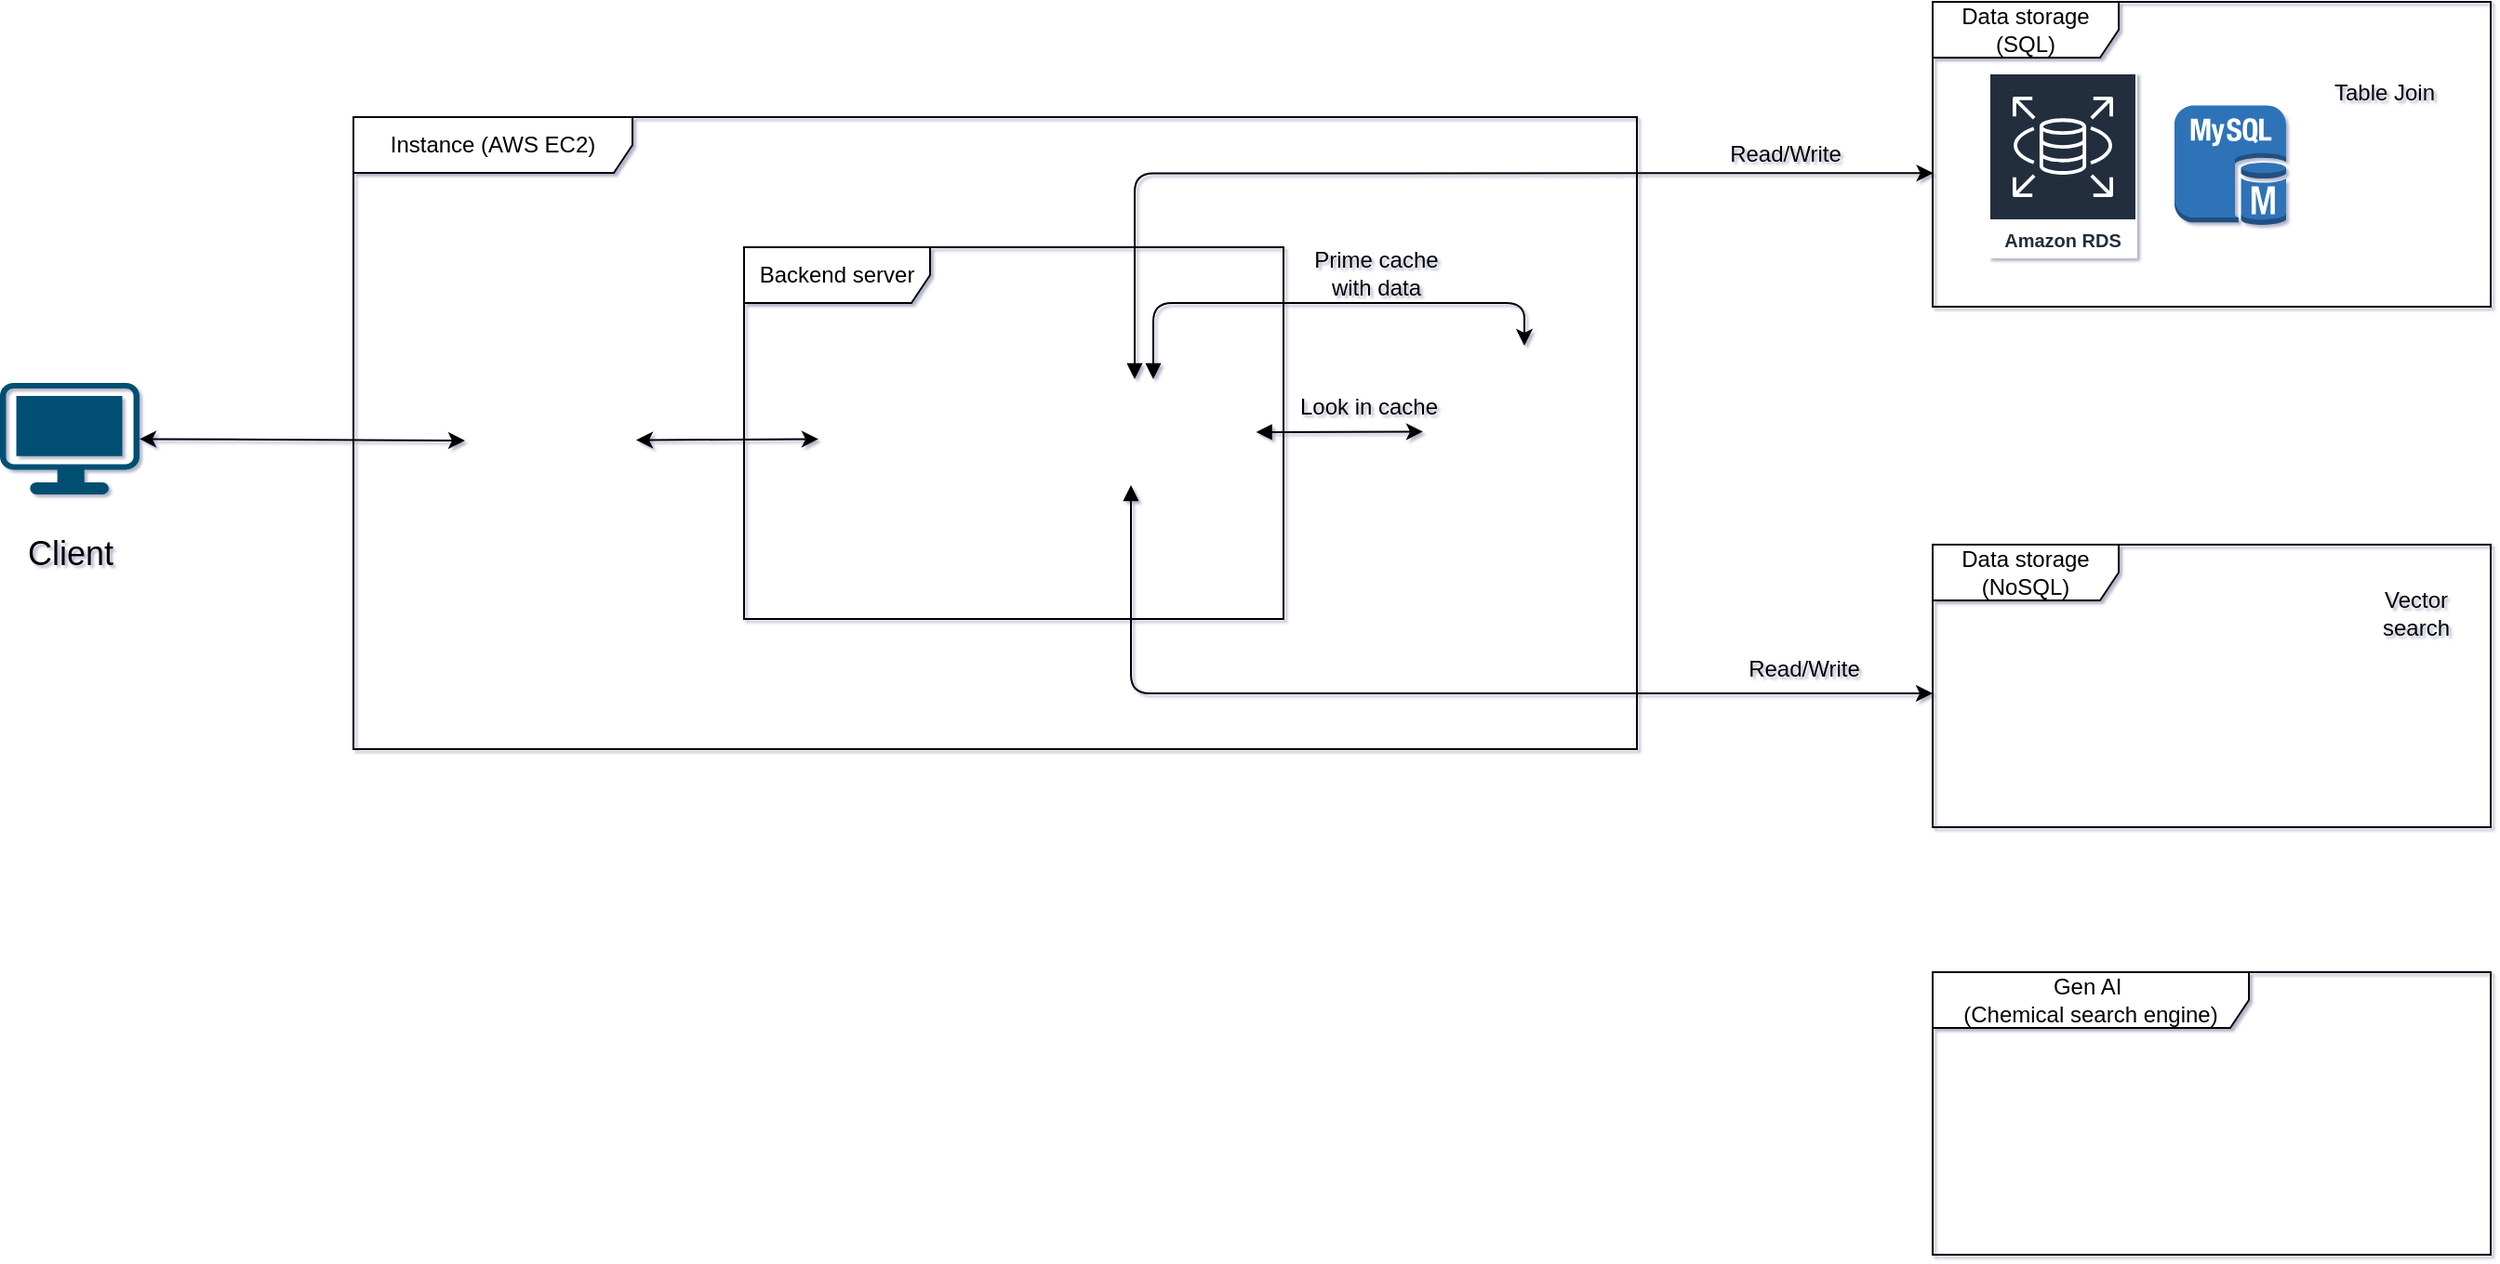 <mxfile><diagram id="1_QiPUggmB7JcabSko4-" name="第1頁"><mxGraphModel dx="2032" dy="1604" grid="1" gridSize="10" guides="1" tooltips="1" connect="1" arrows="1" fold="1" page="1" pageScale="1" pageWidth="850" pageHeight="1100" background="#FFFFFF" math="0" shadow="1"><root><mxCell id="0"/><mxCell id="1" parent="0"/><mxCell id="19" value="Instance (AWS EC2)" style="shape=umlFrame;whiteSpace=wrap;html=1;strokeColor=#000000;fillColor=default;gradientColor=none;width=150;height=30;" parent="1" vertex="1"><mxGeometry x="-70" y="-40" width="690" height="340" as="geometry"/></mxCell><mxCell id="72" style="html=1;entryX=0;entryY=0.5;entryDx=0;entryDy=0;strokeColor=#000000;fontSize=18;fontColor=none;startArrow=classic;startFill=1;" parent="1" source="3" target="64" edge="1"><mxGeometry relative="1" as="geometry"/></mxCell><mxCell id="3" value="" style="points=[[0.03,0.03,0],[0.5,0,0],[0.97,0.03,0],[1,0.4,0],[0.97,0.745,0],[0.5,1,0],[0.03,0.745,0],[0,0.4,0]];verticalLabelPosition=bottom;sketch=0;html=1;verticalAlign=top;aspect=fixed;align=center;pointerEvents=1;shape=mxgraph.cisco19.workstation;fillColor=#005073;strokeColor=none;" parent="1" vertex="1"><mxGeometry x="-260" y="103" width="75" height="60" as="geometry"/></mxCell><mxCell id="6" value="Backend server" style="shape=umlFrame;whiteSpace=wrap;html=1;width=100;height=30;gradientColor=none;strokeColor=#000000;" parent="1" vertex="1"><mxGeometry x="140" y="30" width="290" height="200" as="geometry"/></mxCell><mxCell id="73" value="" style="edgeStyle=none;html=1;strokeColor=#000000;fontSize=18;fontColor=none;startArrow=classic;startFill=1;" parent="1" source="10" target="64" edge="1"><mxGeometry relative="1" as="geometry"/></mxCell><mxCell id="10" value="" style="shape=image;verticalLabelPosition=bottom;labelBackgroundColor=default;verticalAlign=top;aspect=fixed;imageAspect=0;image=https://erp.mgt.ncu.edu.tw/wp-content/uploads/2022/02/Python-Logo.png;" parent="1" vertex="1"><mxGeometry x="180" y="91" width="84" height="84" as="geometry"/></mxCell><mxCell id="85" style="html=1;exitX=1;exitY=0.5;exitDx=0;exitDy=0;strokeColor=#000000;fontSize=18;fontColor=none;startArrow=block;startFill=1;" parent="1" source="11" target="75" edge="1"><mxGeometry relative="1" as="geometry"/></mxCell><mxCell id="86" style="edgeStyle=orthogonalEdgeStyle;html=1;entryX=0.5;entryY=0;entryDx=0;entryDy=0;strokeColor=#000000;fontSize=18;fontColor=none;startArrow=block;startFill=1;" parent="1" source="11" target="75" edge="1"><mxGeometry relative="1" as="geometry"><Array as="points"><mxPoint x="360" y="60"/><mxPoint x="560" y="60"/></Array></mxGeometry></mxCell><mxCell id="94" style="edgeStyle=orthogonalEdgeStyle;html=1;entryX=0.001;entryY=0.562;entryDx=0;entryDy=0;entryPerimeter=0;strokeColor=#000000;fontSize=18;fontColor=none;startArrow=block;startFill=1;" parent="1" source="11" target="16" edge="1"><mxGeometry relative="1" as="geometry"><Array as="points"><mxPoint x="350" y="-10"/></Array></mxGeometry></mxCell><mxCell id="96" style="edgeStyle=orthogonalEdgeStyle;html=1;strokeColor=#000000;fontSize=18;fontColor=none;startArrow=block;startFill=1;" parent="1" source="11" target="20" edge="1"><mxGeometry relative="1" as="geometry"><Array as="points"><mxPoint x="348" y="270"/></Array></mxGeometry></mxCell><mxCell id="11" value="" style="shape=image;verticalLabelPosition=bottom;labelBackgroundColor=default;verticalAlign=top;aspect=fixed;imageAspect=0;image=https://upload.wikimedia.org/wikipedia/commons/thumb/3/3c/Flask_logo.svg/1200px-Flask_logo.svg.png;" parent="1" vertex="1"><mxGeometry x="270" y="101" width="145.29" height="57" as="geometry"/></mxCell><mxCell id="16" value="Data storage (SQL)" style="shape=umlFrame;whiteSpace=wrap;html=1;width=100;height=30;gradientColor=none;strokeColor=#000000;" parent="1" vertex="1"><mxGeometry x="779" y="-102" width="300" height="164" as="geometry"/></mxCell><mxCell id="14" value="" style="outlineConnect=0;dashed=0;verticalLabelPosition=bottom;verticalAlign=top;align=center;html=1;shape=mxgraph.aws3.mysql_db_instance;fillColor=#2E73B8;gradientColor=none;strokeColor=#000000;" parent="1" vertex="1"><mxGeometry x="909" y="-46.25" width="60" height="64.5" as="geometry"/></mxCell><mxCell id="15" value="Amazon RDS" style="sketch=0;outlineConnect=0;fontColor=#232F3E;gradientColor=none;strokeColor=#ffffff;fillColor=#232F3E;dashed=0;verticalLabelPosition=middle;verticalAlign=bottom;align=center;html=1;whiteSpace=wrap;fontSize=10;fontStyle=1;spacing=3;shape=mxgraph.aws4.productIcon;prIcon=mxgraph.aws4.rds;" parent="1" vertex="1"><mxGeometry x="809" y="-64" width="80" height="100" as="geometry"/></mxCell><mxCell id="20" value="Data storage (NoSQL)" style="shape=umlFrame;whiteSpace=wrap;html=1;width=100;height=30;gradientColor=none;strokeColor=#000000;" parent="1" vertex="1"><mxGeometry x="779" y="190" width="300" height="152" as="geometry"/></mxCell><mxCell id="26" value="" style="shape=image;verticalLabelPosition=bottom;labelBackgroundColor=default;verticalAlign=top;aspect=fixed;imageAspect=0;image=https://d7umqicpi7263.cloudfront.net/img/product/ab5111b7-41e1-4340-8742-3246c00b0032/f2a8a8c3-5551-4017-9655-17cec3e09c0c.png;" parent="1" vertex="1"><mxGeometry x="799" y="242" width="186.67" height="70" as="geometry"/></mxCell><mxCell id="28" value="" style="shape=image;verticalLabelPosition=bottom;labelBackgroundColor=default;verticalAlign=top;aspect=fixed;imageAspect=0;image=https://static.thenounproject.com/png/2732962-200.png;" parent="1" vertex="1"><mxGeometry x="999" y="232" width="80" height="80" as="geometry"/></mxCell><mxCell id="31" value="" style="shape=image;verticalLabelPosition=bottom;labelBackgroundColor=default;verticalAlign=top;aspect=fixed;imageAspect=0;image=https://static.thenounproject.com/png/60035-200.png;" parent="1" vertex="1"><mxGeometry x="985.67" y="-46.25" width="71.75" height="71.75" as="geometry"/></mxCell><mxCell id="32" value="Vector search" style="text;html=1;strokeColor=none;fillColor=none;align=center;verticalAlign=middle;whiteSpace=wrap;rounded=0;fontColor=none;" parent="1" vertex="1"><mxGeometry x="1009" y="212" width="60" height="30" as="geometry"/></mxCell><mxCell id="33" value="Table Join" style="text;html=1;strokeColor=none;fillColor=none;align=center;verticalAlign=middle;whiteSpace=wrap;rounded=0;fontColor=none;" parent="1" vertex="1"><mxGeometry x="991.55" y="-68" width="60" height="30" as="geometry"/></mxCell><mxCell id="46" value="Gen AI&amp;nbsp;&lt;br&gt;(Chemical search engine)" style="shape=umlFrame;whiteSpace=wrap;html=1;width=170;height=30;gradientColor=none;strokeColor=#000000;" parent="1" vertex="1"><mxGeometry x="779" y="420" width="300" height="152" as="geometry"/></mxCell><mxCell id="50" value="Read/Write" style="text;html=1;strokeColor=none;fillColor=none;align=center;verticalAlign=middle;whiteSpace=wrap;rounded=0;fontColor=none;rotation=0;" parent="1" vertex="1"><mxGeometry x="660" y="-35" width="80" height="30" as="geometry"/></mxCell><mxCell id="51" value="Read/Write" style="text;html=1;strokeColor=none;fillColor=none;align=center;verticalAlign=middle;whiteSpace=wrap;rounded=0;fontColor=none;rotation=0;" parent="1" vertex="1"><mxGeometry x="670" y="242" width="80" height="30" as="geometry"/></mxCell><mxCell id="63" value="&lt;font style=&quot;font-size: 18px;&quot;&gt;Client&lt;/font&gt;" style="text;html=1;strokeColor=none;fillColor=none;align=center;verticalAlign=middle;whiteSpace=wrap;rounded=0;fontColor=none;" parent="1" vertex="1"><mxGeometry x="-252.5" y="180" width="60" height="30" as="geometry"/></mxCell><mxCell id="64" value="" style="shape=image;verticalLabelPosition=bottom;labelBackgroundColor=default;verticalAlign=top;aspect=fixed;imageAspect=0;image=https://quiksite.com/wp-content/uploads/2016/09/Nginx-Logo-02.png;" parent="1" vertex="1"><mxGeometry x="-10" y="88" width="92" height="92" as="geometry"/></mxCell><mxCell id="75" value="" style="shape=image;verticalLabelPosition=bottom;labelBackgroundColor=default;verticalAlign=top;aspect=fixed;imageAspect=0;image=https://2.bp.blogspot.com/-Zde2Cdmd4WI/UPotYc2kPYI/AAAAAAAAAsE/QaMMH3_iNwE/s400/redis318x260_1.png;" parent="1" vertex="1"><mxGeometry x="505" y="83" width="108.98" height="92" as="geometry"/></mxCell><mxCell id="83" value="Look in cache" style="text;html=1;strokeColor=none;fillColor=none;align=center;verticalAlign=middle;whiteSpace=wrap;rounded=0;fontColor=none;rotation=0;" parent="1" vertex="1"><mxGeometry x="436" y="101" width="80" height="30" as="geometry"/></mxCell><mxCell id="84" value="Prime cache&lt;br&gt;with data" style="text;html=1;strokeColor=none;fillColor=none;align=center;verticalAlign=middle;whiteSpace=wrap;rounded=0;fontColor=none;rotation=0;" parent="1" vertex="1"><mxGeometry x="440" y="29" width="80" height="30" as="geometry"/></mxCell></root></mxGraphModel></diagram></mxfile>